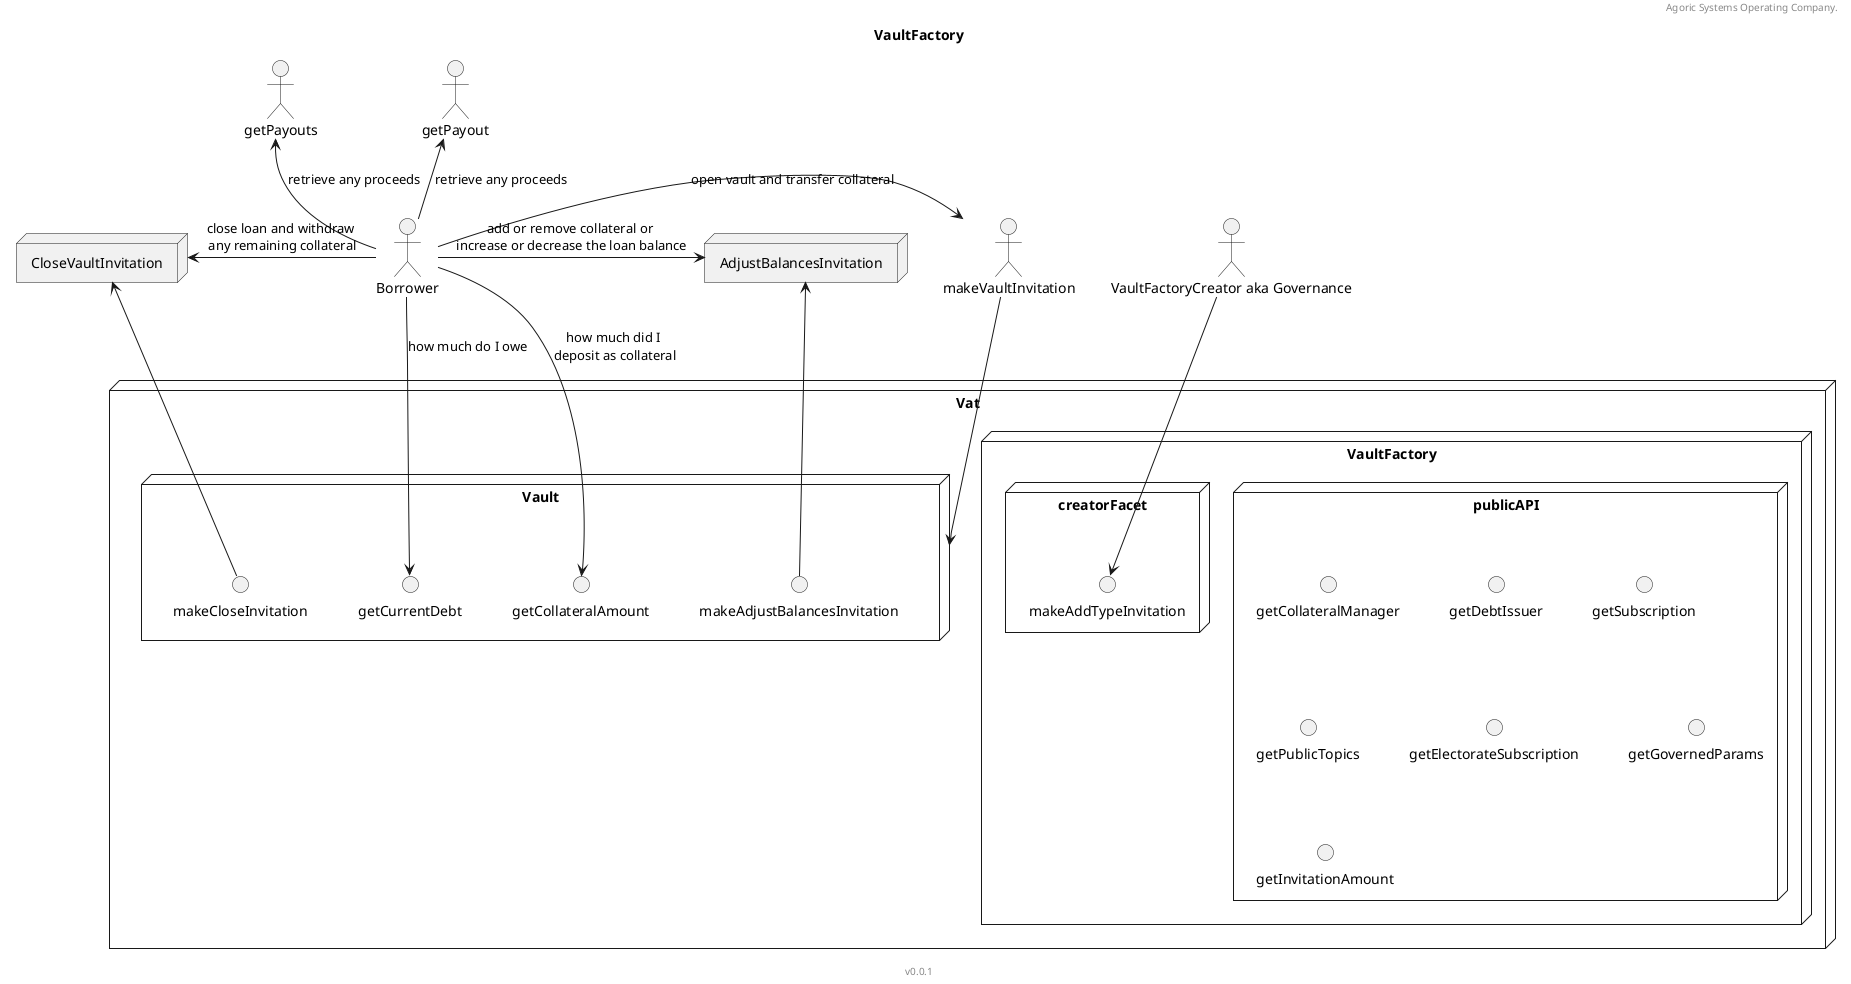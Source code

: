 @startuml VaultFactory
header Agoric Systems Operating Company.
footer v0.0.1
title VaultFactory

skinparam componentStyle rectangle
skinparam defaultTextAlignment center


actor "VaultFactoryCreator aka Governance" as vfc

actor Borrower

node AdjustBalancesInvitation
node "CloseVaultInvitation"

node "Vat" {
    node VaultFactory {
        node "publicAPI" {
            circle getCollateralManager
            circle getDebtIssuer
            circle getSubscription
            circle getPublicTopics
            circle getElectorateSubscription
            circle getGovernedParams
            circle getInvitationAmount
        }
        node "creatorFacet" {
            circle makeAddTypeInvitation
        }
    }
    node "Vault" {
        circle makeCloseInvitation
        makeCloseInvitation -u-> CloseVaultInvitation
        circle makeAdjustBalancesInvitation
        makeAdjustBalancesInvitation -u-> AdjustBalancesInvitation
        circle getCollateralAmount
        circle getCurrentDebt
    }
}
Borrower -> makeVaultInvitation: open vault and transfer collateral
makeVaultInvitation -d-> Vault
Borrower -u-> getPayout: retrieve any proceeds
Borrower -u-> getPayouts: retrieve any proceeds
Borrower -> AdjustBalancesInvitation: add or remove collateral or \nincrease or decrease the loan balance
Borrower -l-> CloseVaultInvitation: close loan and withdraw \nany remaining collateral
vfc -d-> makeAddTypeInvitation
Borrower -d-> getCurrentDebt: how much do I owe
Borrower -d-> getCollateralAmount: how much did I \ndeposit as collateral

@enduml
